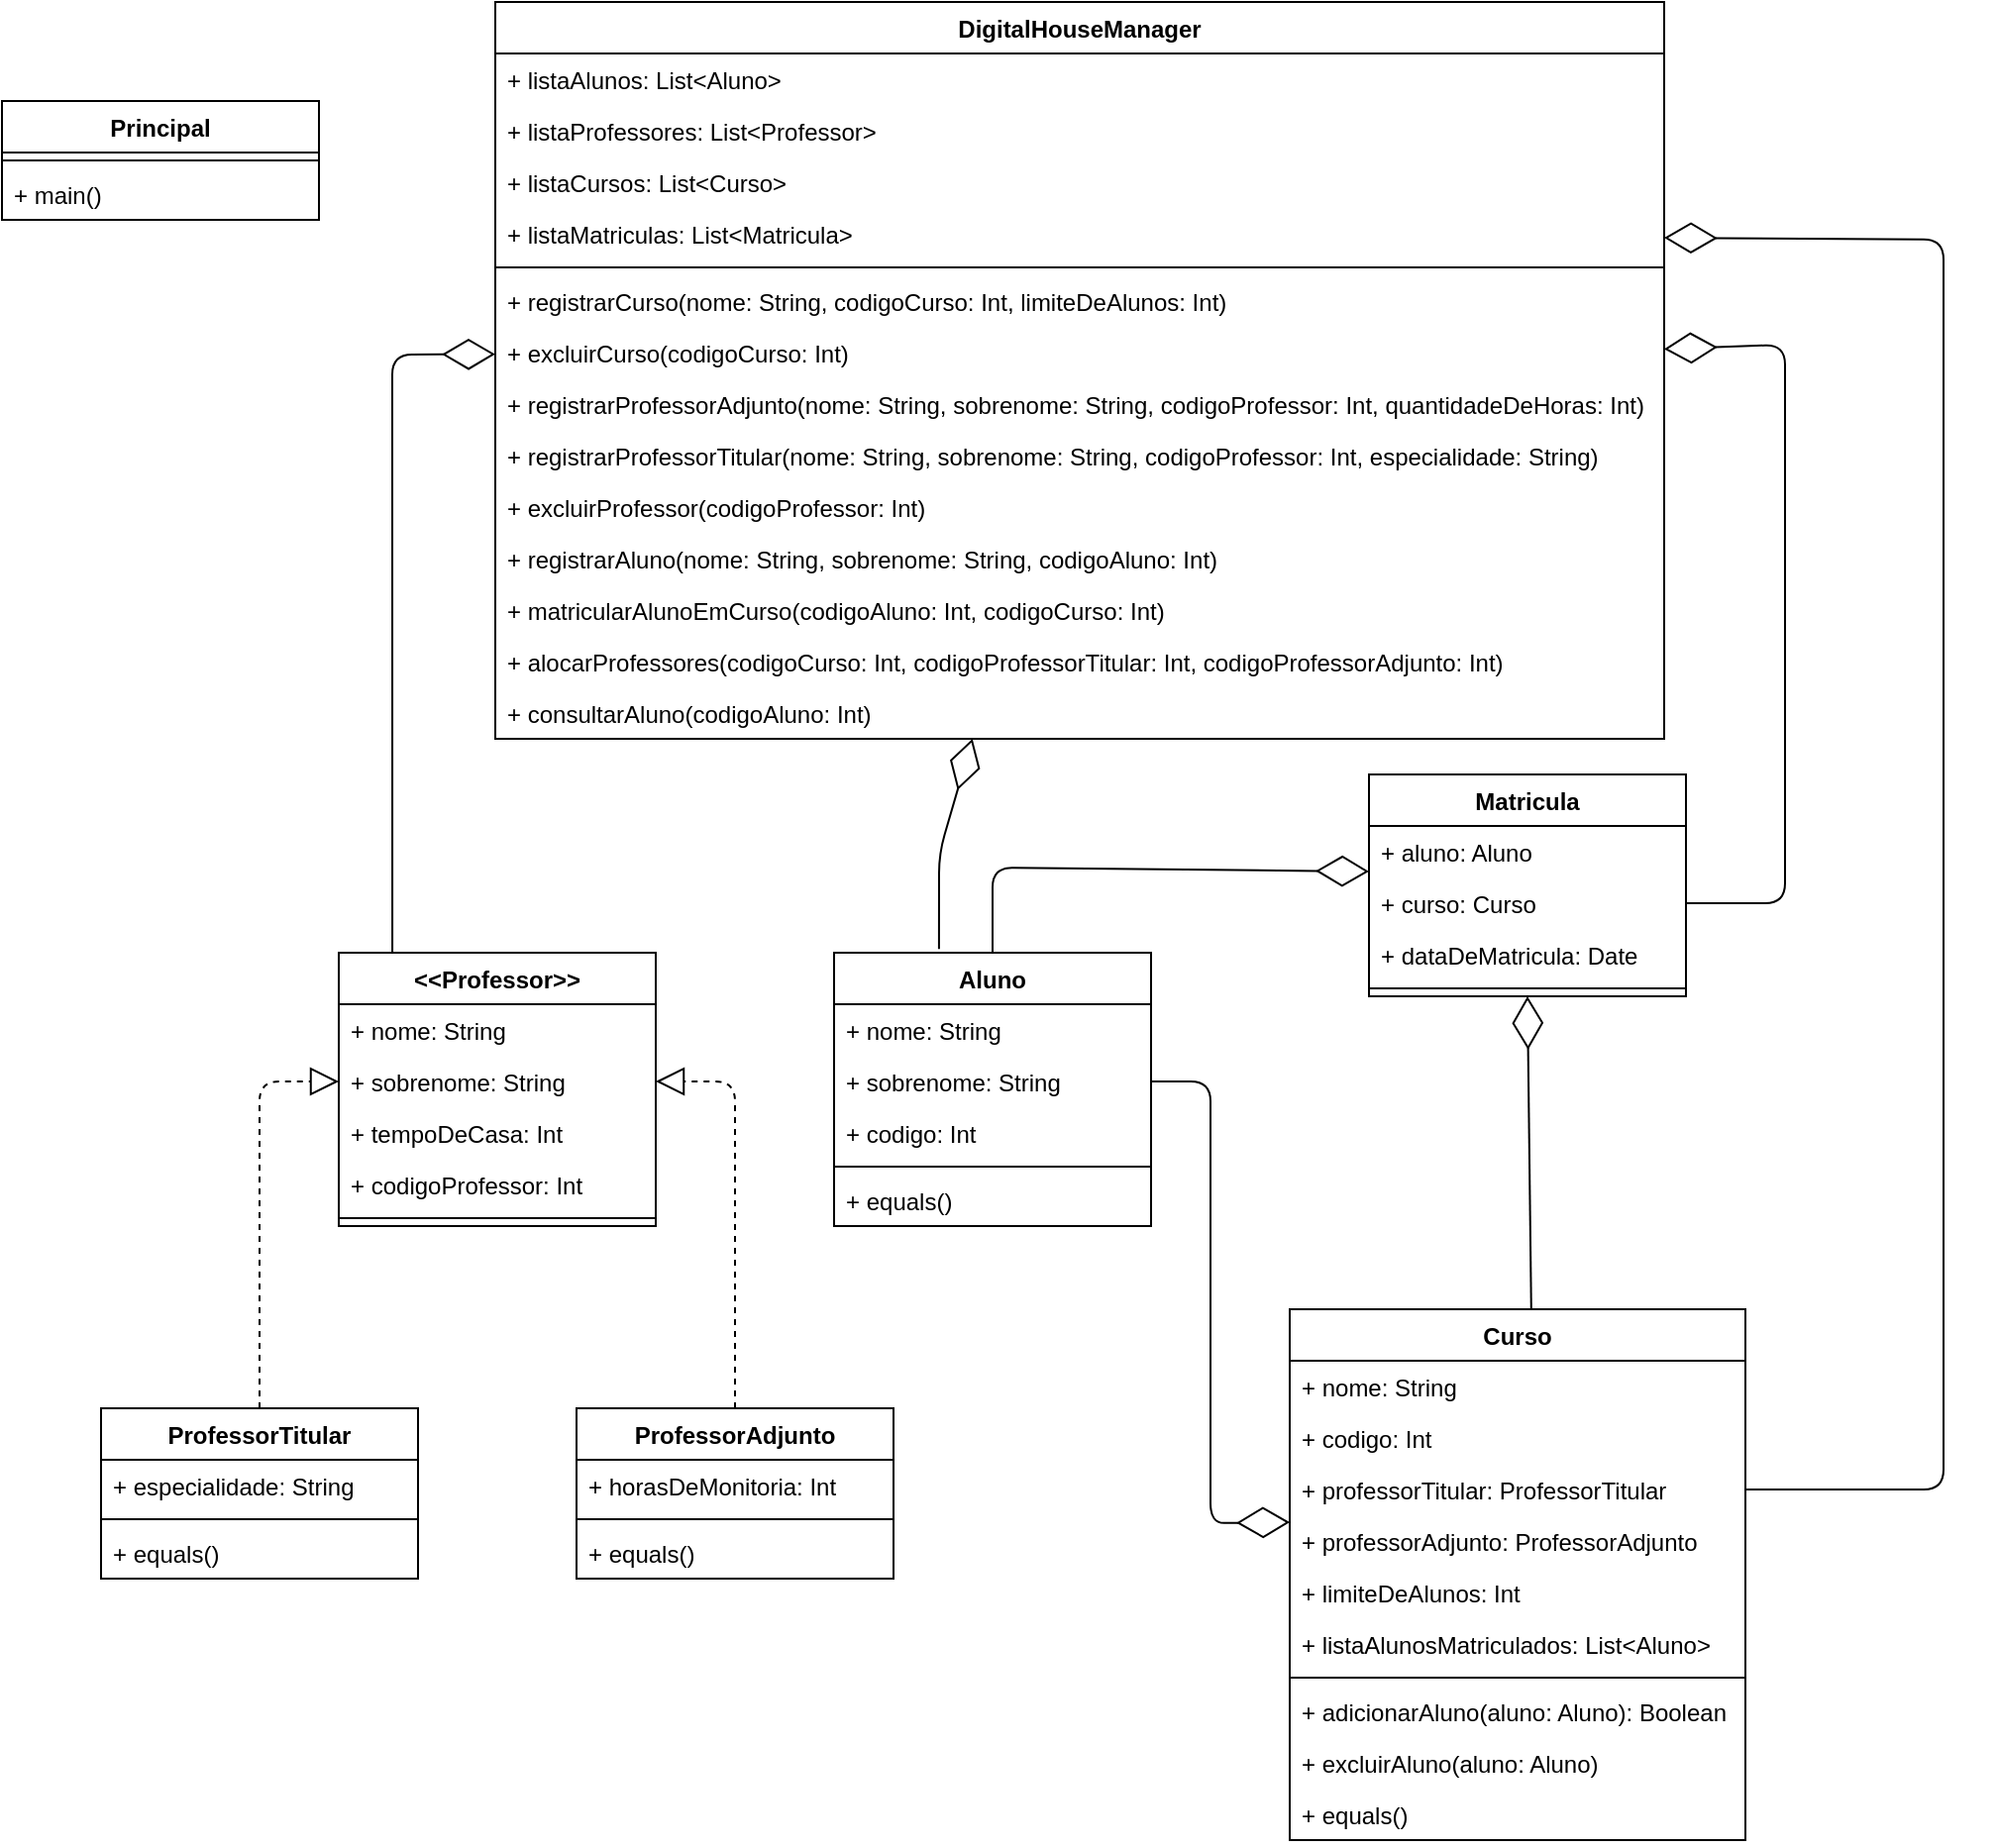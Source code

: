 <mxfile version="13.7.5" type="device"><diagram id="CSiTn9hd6-xCEIDapkxO" name="Page-1"><mxGraphModel dx="1695" dy="1651" grid="1" gridSize="10" guides="1" tooltips="1" connect="1" arrows="1" fold="1" page="1" pageScale="1" pageWidth="827" pageHeight="1169" math="0" shadow="0"><root><mxCell id="0"/><mxCell id="1" parent="0"/><mxCell id="4diedzbqZxgubI4D-eg0-1" value="Aluno" style="swimlane;fontStyle=1;align=center;verticalAlign=top;childLayout=stackLayout;horizontal=1;startSize=26;horizontalStack=0;resizeParent=1;resizeParentMax=0;resizeLast=0;collapsible=1;marginBottom=0;" parent="1" vertex="1"><mxGeometry x="290" y="30" width="160" height="138" as="geometry"/></mxCell><mxCell id="4diedzbqZxgubI4D-eg0-2" value="+ nome: String" style="text;strokeColor=none;fillColor=none;align=left;verticalAlign=top;spacingLeft=4;spacingRight=4;overflow=hidden;rotatable=0;points=[[0,0.5],[1,0.5]];portConstraint=eastwest;" parent="4diedzbqZxgubI4D-eg0-1" vertex="1"><mxGeometry y="26" width="160" height="26" as="geometry"/></mxCell><mxCell id="4diedzbqZxgubI4D-eg0-5" value="+ sobrenome: String" style="text;strokeColor=none;fillColor=none;align=left;verticalAlign=top;spacingLeft=4;spacingRight=4;overflow=hidden;rotatable=0;points=[[0,0.5],[1,0.5]];portConstraint=eastwest;" parent="4diedzbqZxgubI4D-eg0-1" vertex="1"><mxGeometry y="52" width="160" height="26" as="geometry"/></mxCell><mxCell id="4diedzbqZxgubI4D-eg0-6" value="+ codigo: Int" style="text;strokeColor=none;fillColor=none;align=left;verticalAlign=top;spacingLeft=4;spacingRight=4;overflow=hidden;rotatable=0;points=[[0,0.5],[1,0.5]];portConstraint=eastwest;" parent="4diedzbqZxgubI4D-eg0-1" vertex="1"><mxGeometry y="78" width="160" height="26" as="geometry"/></mxCell><mxCell id="4diedzbqZxgubI4D-eg0-3" value="" style="line;strokeWidth=1;fillColor=none;align=left;verticalAlign=middle;spacingTop=-1;spacingLeft=3;spacingRight=3;rotatable=0;labelPosition=right;points=[];portConstraint=eastwest;" parent="4diedzbqZxgubI4D-eg0-1" vertex="1"><mxGeometry y="104" width="160" height="8" as="geometry"/></mxCell><mxCell id="4diedzbqZxgubI4D-eg0-4" value="+ equals()" style="text;strokeColor=none;fillColor=none;align=left;verticalAlign=top;spacingLeft=4;spacingRight=4;overflow=hidden;rotatable=0;points=[[0,0.5],[1,0.5]];portConstraint=eastwest;" parent="4diedzbqZxgubI4D-eg0-1" vertex="1"><mxGeometry y="112" width="160" height="26" as="geometry"/></mxCell><mxCell id="uicn2okBLCUs19ZYDEfP-17" value="ProfessorAdjunto" style="swimlane;fontStyle=1;align=center;verticalAlign=top;childLayout=stackLayout;horizontal=1;startSize=26;horizontalStack=0;resizeParent=1;resizeParentMax=0;resizeLast=0;collapsible=1;marginBottom=0;" parent="1" vertex="1"><mxGeometry x="160" y="260" width="160" height="86" as="geometry"/></mxCell><mxCell id="uicn2okBLCUs19ZYDEfP-18" value="+ horasDeMonitoria: Int" style="text;strokeColor=none;fillColor=none;align=left;verticalAlign=top;spacingLeft=4;spacingRight=4;overflow=hidden;rotatable=0;points=[[0,0.5],[1,0.5]];portConstraint=eastwest;" parent="uicn2okBLCUs19ZYDEfP-17" vertex="1"><mxGeometry y="26" width="160" height="26" as="geometry"/></mxCell><mxCell id="uicn2okBLCUs19ZYDEfP-19" value="" style="line;strokeWidth=1;fillColor=none;align=left;verticalAlign=middle;spacingTop=-1;spacingLeft=3;spacingRight=3;rotatable=0;labelPosition=right;points=[];portConstraint=eastwest;" parent="uicn2okBLCUs19ZYDEfP-17" vertex="1"><mxGeometry y="52" width="160" height="8" as="geometry"/></mxCell><mxCell id="uicn2okBLCUs19ZYDEfP-20" value="+ equals()" style="text;strokeColor=none;fillColor=none;align=left;verticalAlign=top;spacingLeft=4;spacingRight=4;overflow=hidden;rotatable=0;points=[[0,0.5],[1,0.5]];portConstraint=eastwest;" parent="uicn2okBLCUs19ZYDEfP-17" vertex="1"><mxGeometry y="60" width="160" height="26" as="geometry"/></mxCell><mxCell id="uicn2okBLCUs19ZYDEfP-13" value="ProfessorTitular" style="swimlane;fontStyle=1;align=center;verticalAlign=top;childLayout=stackLayout;horizontal=1;startSize=26;horizontalStack=0;resizeParent=1;resizeParentMax=0;resizeLast=0;collapsible=1;marginBottom=0;" parent="1" vertex="1"><mxGeometry x="-80" y="260" width="160" height="86" as="geometry"/></mxCell><mxCell id="uicn2okBLCUs19ZYDEfP-14" value="+ especialidade: String" style="text;strokeColor=none;fillColor=none;align=left;verticalAlign=top;spacingLeft=4;spacingRight=4;overflow=hidden;rotatable=0;points=[[0,0.5],[1,0.5]];portConstraint=eastwest;" parent="uicn2okBLCUs19ZYDEfP-13" vertex="1"><mxGeometry y="26" width="160" height="26" as="geometry"/></mxCell><mxCell id="uicn2okBLCUs19ZYDEfP-15" value="" style="line;strokeWidth=1;fillColor=none;align=left;verticalAlign=middle;spacingTop=-1;spacingLeft=3;spacingRight=3;rotatable=0;labelPosition=right;points=[];portConstraint=eastwest;" parent="uicn2okBLCUs19ZYDEfP-13" vertex="1"><mxGeometry y="52" width="160" height="8" as="geometry"/></mxCell><mxCell id="uicn2okBLCUs19ZYDEfP-16" value="+ equals()" style="text;strokeColor=none;fillColor=none;align=left;verticalAlign=top;spacingLeft=4;spacingRight=4;overflow=hidden;rotatable=0;points=[[0,0.5],[1,0.5]];portConstraint=eastwest;" parent="uicn2okBLCUs19ZYDEfP-13" vertex="1"><mxGeometry y="60" width="160" height="26" as="geometry"/></mxCell><mxCell id="uicn2okBLCUs19ZYDEfP-6" value="&lt;&lt;Professor&gt;&gt;" style="swimlane;fontStyle=1;align=center;verticalAlign=top;childLayout=stackLayout;horizontal=1;startSize=26;horizontalStack=0;resizeParent=1;resizeParentMax=0;resizeLast=0;collapsible=1;marginBottom=0;" parent="1" vertex="1"><mxGeometry x="40" y="30" width="160" height="138" as="geometry"/></mxCell><mxCell id="uicn2okBLCUs19ZYDEfP-7" value="+ nome: String" style="text;strokeColor=none;fillColor=none;align=left;verticalAlign=top;spacingLeft=4;spacingRight=4;overflow=hidden;rotatable=0;points=[[0,0.5],[1,0.5]];portConstraint=eastwest;" parent="uicn2okBLCUs19ZYDEfP-6" vertex="1"><mxGeometry y="26" width="160" height="26" as="geometry"/></mxCell><mxCell id="uicn2okBLCUs19ZYDEfP-10" value="+ sobrenome: String" style="text;strokeColor=none;fillColor=none;align=left;verticalAlign=top;spacingLeft=4;spacingRight=4;overflow=hidden;rotatable=0;points=[[0,0.5],[1,0.5]];portConstraint=eastwest;" parent="uicn2okBLCUs19ZYDEfP-6" vertex="1"><mxGeometry y="52" width="160" height="26" as="geometry"/></mxCell><mxCell id="uicn2okBLCUs19ZYDEfP-11" value="+ tempoDeCasa: Int" style="text;strokeColor=none;fillColor=none;align=left;verticalAlign=top;spacingLeft=4;spacingRight=4;overflow=hidden;rotatable=0;points=[[0,0.5],[1,0.5]];portConstraint=eastwest;" parent="uicn2okBLCUs19ZYDEfP-6" vertex="1"><mxGeometry y="78" width="160" height="26" as="geometry"/></mxCell><mxCell id="uicn2okBLCUs19ZYDEfP-12" value="+ codigoProfessor: Int" style="text;strokeColor=none;fillColor=none;align=left;verticalAlign=top;spacingLeft=4;spacingRight=4;overflow=hidden;rotatable=0;points=[[0,0.5],[1,0.5]];portConstraint=eastwest;" parent="uicn2okBLCUs19ZYDEfP-6" vertex="1"><mxGeometry y="104" width="160" height="26" as="geometry"/></mxCell><mxCell id="uicn2okBLCUs19ZYDEfP-8" value="" style="line;strokeWidth=1;fillColor=none;align=left;verticalAlign=middle;spacingTop=-1;spacingLeft=3;spacingRight=3;rotatable=0;labelPosition=right;points=[];portConstraint=eastwest;" parent="uicn2okBLCUs19ZYDEfP-6" vertex="1"><mxGeometry y="130" width="160" height="8" as="geometry"/></mxCell><mxCell id="uicn2okBLCUs19ZYDEfP-21" value="" style="endArrow=block;dashed=1;endFill=0;endSize=12;html=1;exitX=0.5;exitY=0;exitDx=0;exitDy=0;entryX=1;entryY=0.5;entryDx=0;entryDy=0;" parent="1" source="uicn2okBLCUs19ZYDEfP-17" target="uicn2okBLCUs19ZYDEfP-10" edge="1"><mxGeometry width="160" relative="1" as="geometry"><mxPoint x="70" y="150" as="sourcePoint"/><mxPoint x="230" y="150" as="targetPoint"/><Array as="points"><mxPoint x="240" y="95"/></Array></mxGeometry></mxCell><mxCell id="uicn2okBLCUs19ZYDEfP-22" value="" style="endArrow=block;dashed=1;endFill=0;endSize=12;html=1;exitX=0.5;exitY=0;exitDx=0;exitDy=0;entryX=0;entryY=0.5;entryDx=0;entryDy=0;" parent="1" source="uicn2okBLCUs19ZYDEfP-13" target="uicn2okBLCUs19ZYDEfP-10" edge="1"><mxGeometry width="160" relative="1" as="geometry"><mxPoint x="70" y="150" as="sourcePoint"/><mxPoint x="230" y="150" as="targetPoint"/><Array as="points"><mxPoint y="95"/></Array></mxGeometry></mxCell><mxCell id="uicn2okBLCUs19ZYDEfP-1" value="Curso" style="swimlane;fontStyle=1;align=center;verticalAlign=top;childLayout=stackLayout;horizontal=1;startSize=26;horizontalStack=0;resizeParent=1;resizeParentMax=0;resizeLast=0;collapsible=1;marginBottom=0;" parent="1" vertex="1"><mxGeometry x="520" y="210" width="230" height="268" as="geometry"/></mxCell><mxCell id="uicn2okBLCUs19ZYDEfP-2" value="+ nome: String" style="text;strokeColor=none;fillColor=none;align=left;verticalAlign=top;spacingLeft=4;spacingRight=4;overflow=hidden;rotatable=0;points=[[0,0.5],[1,0.5]];portConstraint=eastwest;" parent="uicn2okBLCUs19ZYDEfP-1" vertex="1"><mxGeometry y="26" width="230" height="26" as="geometry"/></mxCell><mxCell id="uicn2okBLCUs19ZYDEfP-5" value="+ codigo: Int" style="text;strokeColor=none;fillColor=none;align=left;verticalAlign=top;spacingLeft=4;spacingRight=4;overflow=hidden;rotatable=0;points=[[0,0.5],[1,0.5]];portConstraint=eastwest;" parent="uicn2okBLCUs19ZYDEfP-1" vertex="1"><mxGeometry y="52" width="230" height="26" as="geometry"/></mxCell><mxCell id="uicn2okBLCUs19ZYDEfP-23" value="+ professorTitular: ProfessorTitular" style="text;strokeColor=none;fillColor=none;align=left;verticalAlign=top;spacingLeft=4;spacingRight=4;overflow=hidden;rotatable=0;points=[[0,0.5],[1,0.5]];portConstraint=eastwest;" parent="uicn2okBLCUs19ZYDEfP-1" vertex="1"><mxGeometry y="78" width="230" height="26" as="geometry"/></mxCell><mxCell id="uicn2okBLCUs19ZYDEfP-24" value="+ professorAdjunto: ProfessorAdjunto" style="text;strokeColor=none;fillColor=none;align=left;verticalAlign=top;spacingLeft=4;spacingRight=4;overflow=hidden;rotatable=0;points=[[0,0.5],[1,0.5]];portConstraint=eastwest;" parent="uicn2okBLCUs19ZYDEfP-1" vertex="1"><mxGeometry y="104" width="230" height="26" as="geometry"/></mxCell><mxCell id="uicn2okBLCUs19ZYDEfP-25" value="+ limiteDeAlunos: Int" style="text;strokeColor=none;fillColor=none;align=left;verticalAlign=top;spacingLeft=4;spacingRight=4;overflow=hidden;rotatable=0;points=[[0,0.5],[1,0.5]];portConstraint=eastwest;" parent="uicn2okBLCUs19ZYDEfP-1" vertex="1"><mxGeometry y="130" width="230" height="26" as="geometry"/></mxCell><mxCell id="uicn2okBLCUs19ZYDEfP-26" value="+ listaAlunosMatriculados: List&lt;Aluno&gt;" style="text;strokeColor=none;fillColor=none;align=left;verticalAlign=top;spacingLeft=4;spacingRight=4;overflow=hidden;rotatable=0;points=[[0,0.5],[1,0.5]];portConstraint=eastwest;" parent="uicn2okBLCUs19ZYDEfP-1" vertex="1"><mxGeometry y="156" width="230" height="26" as="geometry"/></mxCell><mxCell id="uicn2okBLCUs19ZYDEfP-3" value="" style="line;strokeWidth=1;fillColor=none;align=left;verticalAlign=middle;spacingTop=-1;spacingLeft=3;spacingRight=3;rotatable=0;labelPosition=right;points=[];portConstraint=eastwest;" parent="uicn2okBLCUs19ZYDEfP-1" vertex="1"><mxGeometry y="182" width="230" height="8" as="geometry"/></mxCell><mxCell id="g6tnmVvRhrmc-QLJcgcp-1" value="+ adicionarAluno(aluno: Aluno): Boolean" style="text;strokeColor=none;fillColor=none;align=left;verticalAlign=top;spacingLeft=4;spacingRight=4;overflow=hidden;rotatable=0;points=[[0,0.5],[1,0.5]];portConstraint=eastwest;" parent="uicn2okBLCUs19ZYDEfP-1" vertex="1"><mxGeometry y="190" width="230" height="26" as="geometry"/></mxCell><mxCell id="g6tnmVvRhrmc-QLJcgcp-2" value="+ excluirAluno(aluno: Aluno)" style="text;strokeColor=none;fillColor=none;align=left;verticalAlign=top;spacingLeft=4;spacingRight=4;overflow=hidden;rotatable=0;points=[[0,0.5],[1,0.5]];portConstraint=eastwest;" parent="uicn2okBLCUs19ZYDEfP-1" vertex="1"><mxGeometry y="216" width="230" height="26" as="geometry"/></mxCell><mxCell id="uicn2okBLCUs19ZYDEfP-4" value="+ equals()" style="text;strokeColor=none;fillColor=none;align=left;verticalAlign=top;spacingLeft=4;spacingRight=4;overflow=hidden;rotatable=0;points=[[0,0.5],[1,0.5]];portConstraint=eastwest;" parent="uicn2okBLCUs19ZYDEfP-1" vertex="1"><mxGeometry y="242" width="230" height="26" as="geometry"/></mxCell><mxCell id="uicn2okBLCUs19ZYDEfP-27" value="" style="endArrow=diamondThin;endFill=0;endSize=24;html=1;exitX=1;exitY=0.5;exitDx=0;exitDy=0;" parent="1" source="4diedzbqZxgubI4D-eg0-5" edge="1"><mxGeometry width="160" relative="1" as="geometry"><mxPoint x="360" y="317.5" as="sourcePoint"/><mxPoint x="520" y="317.5" as="targetPoint"/><Array as="points"><mxPoint x="480" y="95"/><mxPoint x="480" y="318"/></Array></mxGeometry></mxCell><mxCell id="uicn2okBLCUs19ZYDEfP-28" value="Matricula" style="swimlane;fontStyle=1;align=center;verticalAlign=top;childLayout=stackLayout;horizontal=1;startSize=26;horizontalStack=0;resizeParent=1;resizeParentMax=0;resizeLast=0;collapsible=1;marginBottom=0;" parent="1" vertex="1"><mxGeometry x="560" y="-60" width="160" height="112" as="geometry"/></mxCell><mxCell id="uicn2okBLCUs19ZYDEfP-29" value="+ aluno: Aluno" style="text;strokeColor=none;fillColor=none;align=left;verticalAlign=top;spacingLeft=4;spacingRight=4;overflow=hidden;rotatable=0;points=[[0,0.5],[1,0.5]];portConstraint=eastwest;" parent="uicn2okBLCUs19ZYDEfP-28" vertex="1"><mxGeometry y="26" width="160" height="26" as="geometry"/></mxCell><mxCell id="uicn2okBLCUs19ZYDEfP-32" value="+ curso: Curso" style="text;strokeColor=none;fillColor=none;align=left;verticalAlign=top;spacingLeft=4;spacingRight=4;overflow=hidden;rotatable=0;points=[[0,0.5],[1,0.5]];portConstraint=eastwest;" parent="uicn2okBLCUs19ZYDEfP-28" vertex="1"><mxGeometry y="52" width="160" height="26" as="geometry"/></mxCell><mxCell id="uicn2okBLCUs19ZYDEfP-33" value="+ dataDeMatricula: Date" style="text;strokeColor=none;fillColor=none;align=left;verticalAlign=top;spacingLeft=4;spacingRight=4;overflow=hidden;rotatable=0;points=[[0,0.5],[1,0.5]];portConstraint=eastwest;" parent="uicn2okBLCUs19ZYDEfP-28" vertex="1"><mxGeometry y="78" width="160" height="26" as="geometry"/></mxCell><mxCell id="uicn2okBLCUs19ZYDEfP-30" value="" style="line;strokeWidth=1;fillColor=none;align=left;verticalAlign=middle;spacingTop=-1;spacingLeft=3;spacingRight=3;rotatable=0;labelPosition=right;points=[];portConstraint=eastwest;" parent="uicn2okBLCUs19ZYDEfP-28" vertex="1"><mxGeometry y="104" width="160" height="8" as="geometry"/></mxCell><mxCell id="uicn2okBLCUs19ZYDEfP-34" value="" style="endArrow=diamondThin;endFill=0;endSize=24;html=1;exitX=0.5;exitY=0;exitDx=0;exitDy=0;" parent="1" source="4diedzbqZxgubI4D-eg0-1" edge="1"><mxGeometry width="160" relative="1" as="geometry"><mxPoint x="370" y="-10" as="sourcePoint"/><mxPoint x="560" y="-11" as="targetPoint"/><Array as="points"><mxPoint x="370" y="-13"/></Array></mxGeometry></mxCell><mxCell id="uicn2okBLCUs19ZYDEfP-35" value="" style="endArrow=diamondThin;endFill=0;endSize=24;html=1;entryX=0.5;entryY=1;entryDx=0;entryDy=0;exitX=0.53;exitY=0;exitDx=0;exitDy=0;exitPerimeter=0;" parent="1" source="uicn2okBLCUs19ZYDEfP-1" target="uicn2okBLCUs19ZYDEfP-28" edge="1"><mxGeometry width="160" relative="1" as="geometry"><mxPoint x="720" y="140" as="sourcePoint"/><mxPoint x="600" y="130" as="targetPoint"/></mxGeometry></mxCell><mxCell id="uicn2okBLCUs19ZYDEfP-46" value="" style="endArrow=diamondThin;endFill=0;endSize=24;html=1;exitX=1;exitY=0.5;exitDx=0;exitDy=0;" parent="1" source="uicn2okBLCUs19ZYDEfP-23" target="uicn2okBLCUs19ZYDEfP-42" edge="1"><mxGeometry width="160" relative="1" as="geometry"><mxPoint x="850" y="300" as="sourcePoint"/><mxPoint x="650" y="-250" as="targetPoint"/><Array as="points"><mxPoint x="850" y="301"/><mxPoint x="850" y="-330"/></Array></mxGeometry></mxCell><mxCell id="g6tnmVvRhrmc-QLJcgcp-6" value="" style="endArrow=none;endFill=0;endSize=24;html=1;entryX=0.169;entryY=0;entryDx=0;entryDy=0;entryPerimeter=0;startArrow=diamondThin;startFill=0;startSize=24;" parent="1" source="g6tnmVvRhrmc-QLJcgcp-4" target="uicn2okBLCUs19ZYDEfP-6" edge="1"><mxGeometry width="160" relative="1" as="geometry"><mxPoint x="67" y="-280" as="sourcePoint"/><mxPoint x="160" y="-100" as="targetPoint"/><Array as="points"><mxPoint x="67" y="-272"/></Array></mxGeometry></mxCell><mxCell id="uicn2okBLCUs19ZYDEfP-36" value="DigitalHouseManager" style="swimlane;fontStyle=1;align=center;verticalAlign=top;childLayout=stackLayout;horizontal=1;startSize=26;horizontalStack=0;resizeParent=1;resizeParentMax=0;resizeLast=0;collapsible=1;marginBottom=0;" parent="1" vertex="1"><mxGeometry x="119" y="-450" width="590" height="372" as="geometry"/></mxCell><mxCell id="uicn2okBLCUs19ZYDEfP-37" value="+ listaAlunos: List&lt;Aluno&gt;" style="text;strokeColor=none;fillColor=none;align=left;verticalAlign=top;spacingLeft=4;spacingRight=4;overflow=hidden;rotatable=0;points=[[0,0.5],[1,0.5]];portConstraint=eastwest;" parent="uicn2okBLCUs19ZYDEfP-36" vertex="1"><mxGeometry y="26" width="590" height="26" as="geometry"/></mxCell><mxCell id="uicn2okBLCUs19ZYDEfP-40" value="+ listaProfessores: List&lt;Professor&gt;" style="text;strokeColor=none;fillColor=none;align=left;verticalAlign=top;spacingLeft=4;spacingRight=4;overflow=hidden;rotatable=0;points=[[0,0.5],[1,0.5]];portConstraint=eastwest;" parent="uicn2okBLCUs19ZYDEfP-36" vertex="1"><mxGeometry y="52" width="590" height="26" as="geometry"/></mxCell><mxCell id="uicn2okBLCUs19ZYDEfP-41" value="+ listaCursos: List&lt;Curso&gt;" style="text;strokeColor=none;fillColor=none;align=left;verticalAlign=top;spacingLeft=4;spacingRight=4;overflow=hidden;rotatable=0;points=[[0,0.5],[1,0.5]];portConstraint=eastwest;" parent="uicn2okBLCUs19ZYDEfP-36" vertex="1"><mxGeometry y="78" width="590" height="26" as="geometry"/></mxCell><mxCell id="uicn2okBLCUs19ZYDEfP-42" value="+ listaMatriculas: List&lt;Matricula&gt;" style="text;strokeColor=none;fillColor=none;align=left;verticalAlign=top;spacingLeft=4;spacingRight=4;overflow=hidden;rotatable=0;points=[[0,0.5],[1,0.5]];portConstraint=eastwest;" parent="uicn2okBLCUs19ZYDEfP-36" vertex="1"><mxGeometry y="104" width="590" height="26" as="geometry"/></mxCell><mxCell id="uicn2okBLCUs19ZYDEfP-38" value="" style="line;strokeWidth=1;fillColor=none;align=left;verticalAlign=middle;spacingTop=-1;spacingLeft=3;spacingRight=3;rotatable=0;labelPosition=right;points=[];portConstraint=eastwest;" parent="uicn2okBLCUs19ZYDEfP-36" vertex="1"><mxGeometry y="130" width="590" height="8" as="geometry"/></mxCell><mxCell id="g6tnmVvRhrmc-QLJcgcp-3" value="+ registrarCurso(nome: String, codigoCurso: Int, limiteDeAlunos: Int)" style="text;strokeColor=none;fillColor=none;align=left;verticalAlign=top;spacingLeft=4;spacingRight=4;overflow=hidden;rotatable=0;points=[[0,0.5],[1,0.5]];portConstraint=eastwest;" parent="uicn2okBLCUs19ZYDEfP-36" vertex="1"><mxGeometry y="138" width="590" height="26" as="geometry"/></mxCell><mxCell id="g6tnmVvRhrmc-QLJcgcp-4" value="+ excluirCurso(codigoCurso: Int)" style="text;strokeColor=none;fillColor=none;align=left;verticalAlign=top;spacingLeft=4;spacingRight=4;overflow=hidden;rotatable=0;points=[[0,0.5],[1,0.5]];portConstraint=eastwest;" parent="uicn2okBLCUs19ZYDEfP-36" vertex="1"><mxGeometry y="164" width="590" height="26" as="geometry"/></mxCell><mxCell id="g6tnmVvRhrmc-QLJcgcp-5" value="+ registrarProfessorAdjunto(nome: String, sobrenome: String, codigoProfessor: Int, quantidadeDeHoras: Int)" style="text;strokeColor=none;fillColor=none;align=left;verticalAlign=top;spacingLeft=4;spacingRight=4;overflow=hidden;rotatable=0;points=[[0,0.5],[1,0.5]];portConstraint=eastwest;" parent="uicn2okBLCUs19ZYDEfP-36" vertex="1"><mxGeometry y="190" width="590" height="26" as="geometry"/></mxCell><mxCell id="g6tnmVvRhrmc-QLJcgcp-7" value="+ registrarProfessorTitular(nome: String, sobrenome: String, codigoProfessor: Int, especialidade: String)" style="text;strokeColor=none;fillColor=none;align=left;verticalAlign=top;spacingLeft=4;spacingRight=4;overflow=hidden;rotatable=0;points=[[0,0.5],[1,0.5]];portConstraint=eastwest;" parent="uicn2okBLCUs19ZYDEfP-36" vertex="1"><mxGeometry y="216" width="590" height="26" as="geometry"/></mxCell><mxCell id="g6tnmVvRhrmc-QLJcgcp-8" value="+ excluirProfessor(codigoProfessor: Int)" style="text;strokeColor=none;fillColor=none;align=left;verticalAlign=top;spacingLeft=4;spacingRight=4;overflow=hidden;rotatable=0;points=[[0,0.5],[1,0.5]];portConstraint=eastwest;" parent="uicn2okBLCUs19ZYDEfP-36" vertex="1"><mxGeometry y="242" width="590" height="26" as="geometry"/></mxCell><mxCell id="g6tnmVvRhrmc-QLJcgcp-9" value="+ registrarAluno(nome: String, sobrenome: String, codigoAluno: Int)" style="text;strokeColor=none;fillColor=none;align=left;verticalAlign=top;spacingLeft=4;spacingRight=4;overflow=hidden;rotatable=0;points=[[0,0.5],[1,0.5]];portConstraint=eastwest;" parent="uicn2okBLCUs19ZYDEfP-36" vertex="1"><mxGeometry y="268" width="590" height="26" as="geometry"/></mxCell><mxCell id="g6tnmVvRhrmc-QLJcgcp-10" value="+ matricularAlunoEmCurso(codigoAluno: Int, codigoCurso: Int)" style="text;strokeColor=none;fillColor=none;align=left;verticalAlign=top;spacingLeft=4;spacingRight=4;overflow=hidden;rotatable=0;points=[[0,0.5],[1,0.5]];portConstraint=eastwest;" parent="uicn2okBLCUs19ZYDEfP-36" vertex="1"><mxGeometry y="294" width="590" height="26" as="geometry"/></mxCell><mxCell id="g6tnmVvRhrmc-QLJcgcp-24" value="+ alocarProfessores(codigoCurso: Int, codigoProfessorTitular: Int, codigoProfessorAdjunto: Int)" style="text;strokeColor=none;fillColor=none;align=left;verticalAlign=top;spacingLeft=4;spacingRight=4;overflow=hidden;rotatable=0;points=[[0,0.5],[1,0.5]];portConstraint=eastwest;" parent="uicn2okBLCUs19ZYDEfP-36" vertex="1"><mxGeometry y="320" width="590" height="26" as="geometry"/></mxCell><mxCell id="OVYgs5A9pBcaUVVjUpcU-5" value="+ consultarAluno(codigoAluno: Int)" style="text;strokeColor=none;fillColor=none;align=left;verticalAlign=top;spacingLeft=4;spacingRight=4;overflow=hidden;rotatable=0;points=[[0,0.5],[1,0.5]];portConstraint=eastwest;" vertex="1" parent="uicn2okBLCUs19ZYDEfP-36"><mxGeometry y="346" width="590" height="26" as="geometry"/></mxCell><mxCell id="g6tnmVvRhrmc-QLJcgcp-25" value="" style="endArrow=diamondThin;endFill=0;endSize=24;html=1;exitX=0.331;exitY=-0.014;exitDx=0;exitDy=0;exitPerimeter=0;" parent="1" source="4diedzbqZxgubI4D-eg0-1" target="uicn2okBLCUs19ZYDEfP-36" edge="1"><mxGeometry width="160" relative="1" as="geometry"><mxPoint x="200" y="-50" as="sourcePoint"/><mxPoint x="360" y="-50" as="targetPoint"/><Array as="points"><mxPoint x="343" y="-20"/></Array></mxGeometry></mxCell><mxCell id="g6tnmVvRhrmc-QLJcgcp-26" value="" style="endArrow=diamondThin;endFill=0;endSize=24;html=1;exitX=1;exitY=0.5;exitDx=0;exitDy=0;" parent="1" source="uicn2okBLCUs19ZYDEfP-32" target="uicn2okBLCUs19ZYDEfP-36" edge="1"><mxGeometry width="160" relative="1" as="geometry"><mxPoint x="680" y="-80" as="sourcePoint"/><mxPoint x="710" y="-160" as="targetPoint"/><Array as="points"><mxPoint x="770" y="5"/><mxPoint x="770" y="-277"/></Array></mxGeometry></mxCell><mxCell id="OVYgs5A9pBcaUVVjUpcU-1" value="Principal" style="swimlane;fontStyle=1;align=center;verticalAlign=top;childLayout=stackLayout;horizontal=1;startSize=26;horizontalStack=0;resizeParent=1;resizeParentMax=0;resizeLast=0;collapsible=1;marginBottom=0;" vertex="1" parent="1"><mxGeometry x="-130" y="-400" width="160" height="60" as="geometry"/></mxCell><mxCell id="OVYgs5A9pBcaUVVjUpcU-3" value="" style="line;strokeWidth=1;fillColor=none;align=left;verticalAlign=middle;spacingTop=-1;spacingLeft=3;spacingRight=3;rotatable=0;labelPosition=right;points=[];portConstraint=eastwest;" vertex="1" parent="OVYgs5A9pBcaUVVjUpcU-1"><mxGeometry y="26" width="160" height="8" as="geometry"/></mxCell><mxCell id="OVYgs5A9pBcaUVVjUpcU-4" value="+ main()" style="text;strokeColor=none;fillColor=none;align=left;verticalAlign=top;spacingLeft=4;spacingRight=4;overflow=hidden;rotatable=0;points=[[0,0.5],[1,0.5]];portConstraint=eastwest;" vertex="1" parent="OVYgs5A9pBcaUVVjUpcU-1"><mxGeometry y="34" width="160" height="26" as="geometry"/></mxCell></root></mxGraphModel></diagram></mxfile>